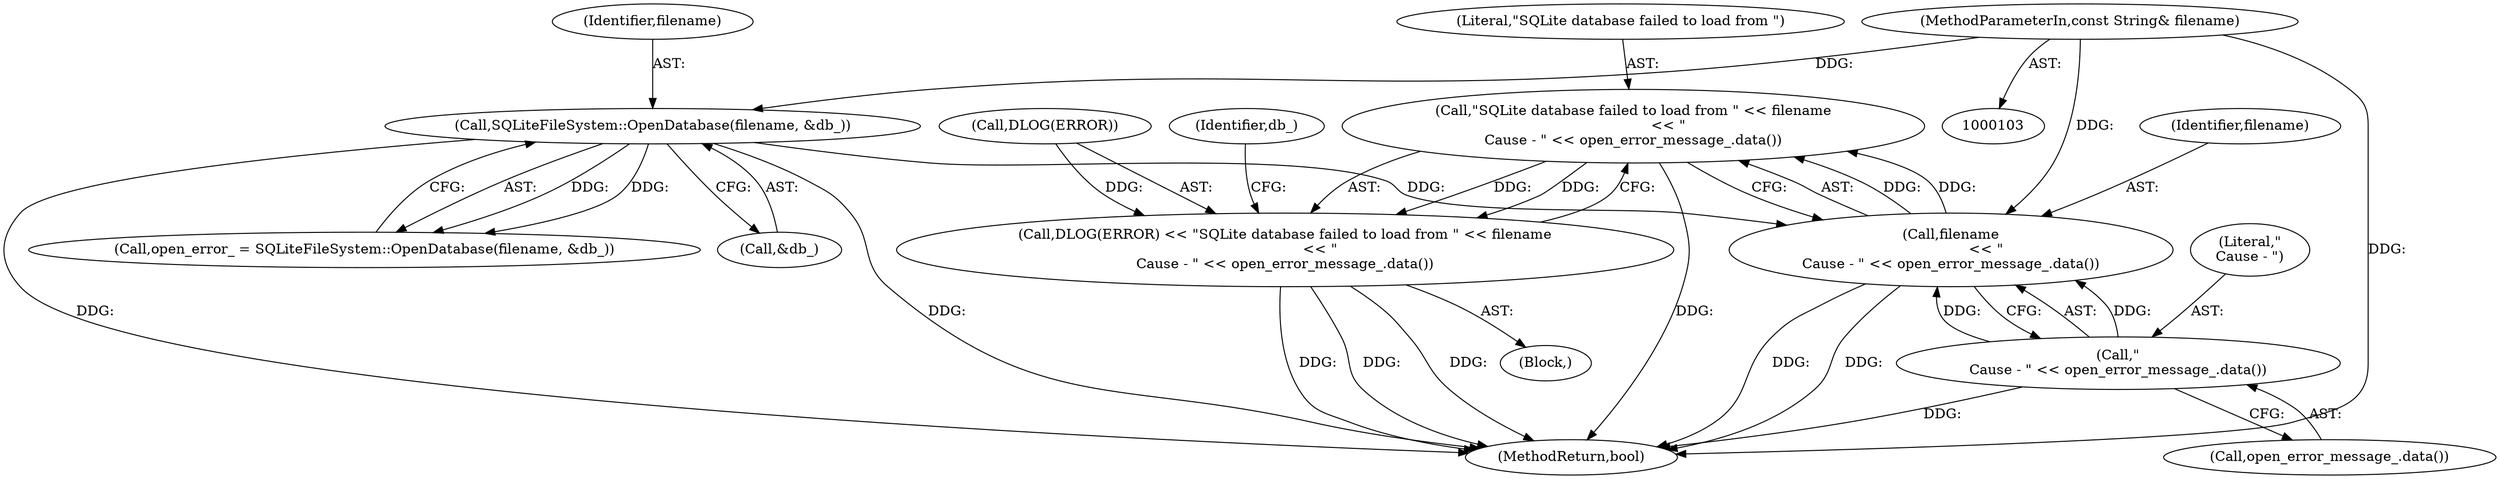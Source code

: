 digraph "0_Chrome_a06c5187775536a68f035f16cdb8bc47b9bfad24@API" {
"1000128" [label="(Call,\"SQLite database failed to load from \" << filename\n                << \"\nCause - \" << open_error_message_.data())"];
"1000130" [label="(Call,filename\n                << \"\nCause - \" << open_error_message_.data())"];
"1000109" [label="(Call,SQLiteFileSystem::OpenDatabase(filename, &db_))"];
"1000104" [label="(MethodParameterIn,const String& filename)"];
"1000132" [label="(Call,\"\nCause - \" << open_error_message_.data())"];
"1000125" [label="(Call,DLOG(ERROR) << \"SQLite database failed to load from \" << filename\n                << \"\nCause - \" << open_error_message_.data())"];
"1000111" [label="(Call,&db_)"];
"1000223" [label="(MethodReturn,bool)"];
"1000104" [label="(MethodParameterIn,const String& filename)"];
"1000107" [label="(Call,open_error_ = SQLiteFileSystem::OpenDatabase(filename, &db_))"];
"1000134" [label="(Call,open_error_message_.data())"];
"1000109" [label="(Call,SQLiteFileSystem::OpenDatabase(filename, &db_))"];
"1000126" [label="(Call,DLOG(ERROR))"];
"1000129" [label="(Literal,\"SQLite database failed to load from \")"];
"1000110" [label="(Identifier,filename)"];
"1000125" [label="(Call,DLOG(ERROR) << \"SQLite database failed to load from \" << filename\n                << \"\nCause - \" << open_error_message_.data())"];
"1000131" [label="(Identifier,filename)"];
"1000133" [label="(Literal,\"\nCause - \")"];
"1000117" [label="(Block,)"];
"1000130" [label="(Call,filename\n                << \"\nCause - \" << open_error_message_.data())"];
"1000136" [label="(Identifier,db_)"];
"1000128" [label="(Call,\"SQLite database failed to load from \" << filename\n                << \"\nCause - \" << open_error_message_.data())"];
"1000132" [label="(Call,\"\nCause - \" << open_error_message_.data())"];
"1000128" -> "1000125"  [label="AST: "];
"1000128" -> "1000130"  [label="CFG: "];
"1000129" -> "1000128"  [label="AST: "];
"1000130" -> "1000128"  [label="AST: "];
"1000125" -> "1000128"  [label="CFG: "];
"1000128" -> "1000223"  [label="DDG: "];
"1000128" -> "1000125"  [label="DDG: "];
"1000128" -> "1000125"  [label="DDG: "];
"1000130" -> "1000128"  [label="DDG: "];
"1000130" -> "1000128"  [label="DDG: "];
"1000130" -> "1000132"  [label="CFG: "];
"1000131" -> "1000130"  [label="AST: "];
"1000132" -> "1000130"  [label="AST: "];
"1000130" -> "1000223"  [label="DDG: "];
"1000130" -> "1000223"  [label="DDG: "];
"1000109" -> "1000130"  [label="DDG: "];
"1000104" -> "1000130"  [label="DDG: "];
"1000132" -> "1000130"  [label="DDG: "];
"1000132" -> "1000130"  [label="DDG: "];
"1000109" -> "1000107"  [label="AST: "];
"1000109" -> "1000111"  [label="CFG: "];
"1000110" -> "1000109"  [label="AST: "];
"1000111" -> "1000109"  [label="AST: "];
"1000107" -> "1000109"  [label="CFG: "];
"1000109" -> "1000223"  [label="DDG: "];
"1000109" -> "1000223"  [label="DDG: "];
"1000109" -> "1000107"  [label="DDG: "];
"1000109" -> "1000107"  [label="DDG: "];
"1000104" -> "1000109"  [label="DDG: "];
"1000104" -> "1000103"  [label="AST: "];
"1000104" -> "1000223"  [label="DDG: "];
"1000132" -> "1000134"  [label="CFG: "];
"1000133" -> "1000132"  [label="AST: "];
"1000134" -> "1000132"  [label="AST: "];
"1000132" -> "1000223"  [label="DDG: "];
"1000125" -> "1000117"  [label="AST: "];
"1000126" -> "1000125"  [label="AST: "];
"1000136" -> "1000125"  [label="CFG: "];
"1000125" -> "1000223"  [label="DDG: "];
"1000125" -> "1000223"  [label="DDG: "];
"1000125" -> "1000223"  [label="DDG: "];
"1000126" -> "1000125"  [label="DDG: "];
}
